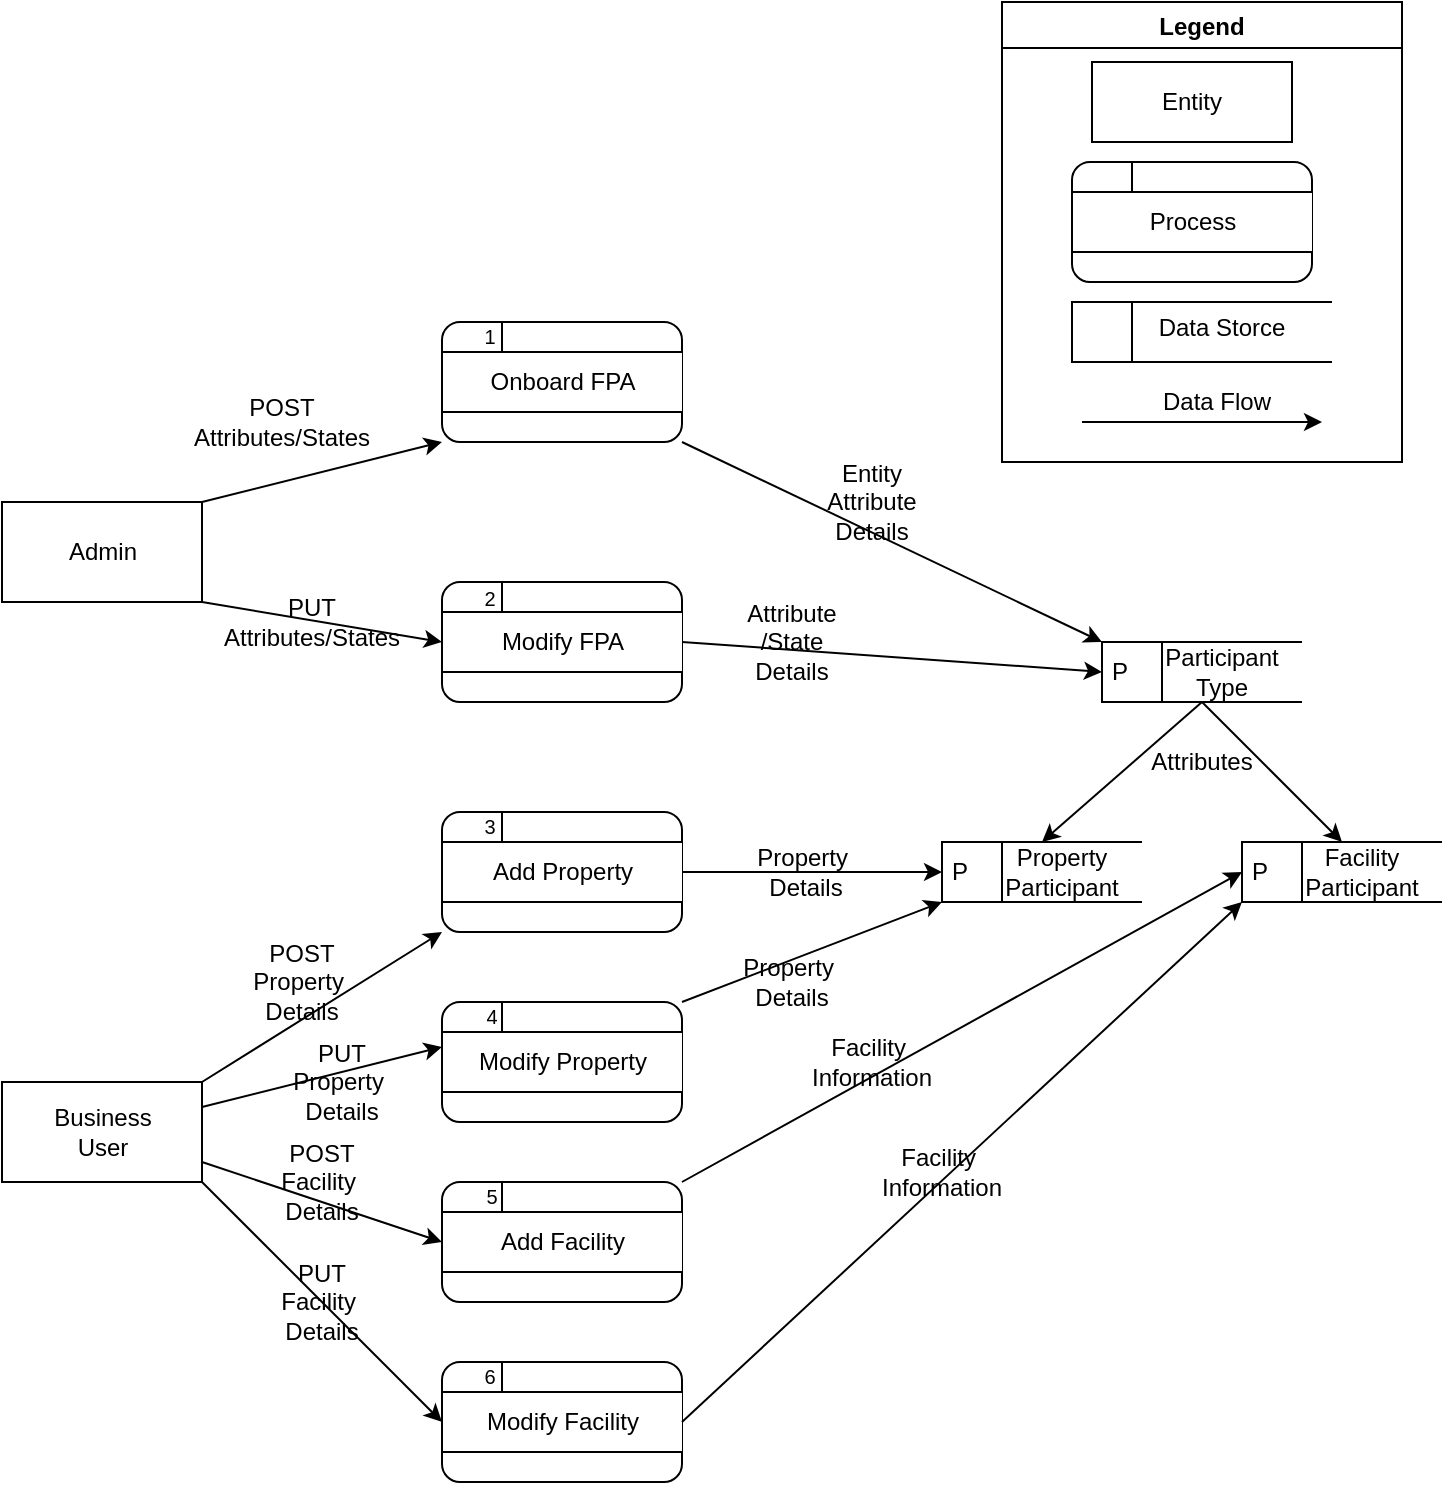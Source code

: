 <mxfile version="14.7.3" type="github">
  <diagram id="0z9OInUoIsjwiCYSzLzh" name="Page-1">
    <mxGraphModel dx="1350" dy="774" grid="1" gridSize="10" guides="1" tooltips="1" connect="1" arrows="1" fold="1" page="1" pageScale="1" pageWidth="827" pageHeight="1169" math="0" shadow="0">
      <root>
        <mxCell id="0" />
        <mxCell id="1" parent="0" />
        <mxCell id="Sr5-a0AxMapIKTd6vkjt-1" value="Admin" style="html=1;dashed=0;whitespace=wrap;" parent="1" vertex="1">
          <mxGeometry x="90" y="260" width="100" height="50" as="geometry" />
        </mxCell>
        <mxCell id="K5_5QDwG86Fpb8e4fh5C-1" value="Business&lt;br&gt;User" style="html=1;dashed=0;whitespace=wrap;" parent="1" vertex="1">
          <mxGeometry x="90" y="550" width="100" height="50" as="geometry" />
        </mxCell>
        <mxCell id="K5_5QDwG86Fpb8e4fh5C-15" value="" style="group" parent="1" vertex="1" connectable="0">
          <mxGeometry x="310" y="170" width="120" height="60" as="geometry" />
        </mxCell>
        <mxCell id="K5_5QDwG86Fpb8e4fh5C-12" value="" style="rounded=1;whiteSpace=wrap;html=1;" parent="K5_5QDwG86Fpb8e4fh5C-15" vertex="1">
          <mxGeometry width="120" height="60" as="geometry" />
        </mxCell>
        <mxCell id="K5_5QDwG86Fpb8e4fh5C-13" value="Onboard FPA" style="html=1;dashed=0;whitespace=wrap;shape=partialRectangle;right=0;" parent="K5_5QDwG86Fpb8e4fh5C-15" vertex="1">
          <mxGeometry y="15" width="120" height="30" as="geometry" />
        </mxCell>
        <mxCell id="K5_5QDwG86Fpb8e4fh5C-14" value="" style="endArrow=none;html=1;entryX=0.25;entryY=0;entryDx=0;entryDy=0;exitX=0.25;exitY=0;exitDx=0;exitDy=0;" parent="K5_5QDwG86Fpb8e4fh5C-15" source="K5_5QDwG86Fpb8e4fh5C-13" target="K5_5QDwG86Fpb8e4fh5C-12" edge="1">
          <mxGeometry width="50" height="50" relative="1" as="geometry">
            <mxPoint x="70" y="260" as="sourcePoint" />
            <mxPoint x="120" y="210" as="targetPoint" />
          </mxGeometry>
        </mxCell>
        <mxCell id="K5_5QDwG86Fpb8e4fh5C-97" value="&lt;font style=&quot;font-size: 10px&quot;&gt;1&lt;/font&gt;" style="text;html=1;strokeColor=none;fillColor=none;align=center;verticalAlign=middle;whiteSpace=wrap;rounded=0;" parent="K5_5QDwG86Fpb8e4fh5C-15" vertex="1">
          <mxGeometry x="4" y="-3" width="40" height="20" as="geometry" />
        </mxCell>
        <mxCell id="K5_5QDwG86Fpb8e4fh5C-17" value="" style="endArrow=classic;html=1;exitX=1;exitY=0;exitDx=0;exitDy=0;entryX=0;entryY=1;entryDx=0;entryDy=0;" parent="1" source="Sr5-a0AxMapIKTd6vkjt-1" target="K5_5QDwG86Fpb8e4fh5C-12" edge="1">
          <mxGeometry width="50" height="50" relative="1" as="geometry">
            <mxPoint x="470" y="260" as="sourcePoint" />
            <mxPoint x="520" y="210" as="targetPoint" />
          </mxGeometry>
        </mxCell>
        <mxCell id="K5_5QDwG86Fpb8e4fh5C-18" value="POST Attributes/States" style="text;html=1;strokeColor=none;fillColor=none;align=center;verticalAlign=middle;whiteSpace=wrap;rounded=0;" parent="1" vertex="1">
          <mxGeometry x="210" y="210" width="40" height="20" as="geometry" />
        </mxCell>
        <mxCell id="K5_5QDwG86Fpb8e4fh5C-21" value="" style="group" parent="1" vertex="1" connectable="0">
          <mxGeometry x="640" y="330" width="100" height="30" as="geometry" />
        </mxCell>
        <mxCell id="K5_5QDwG86Fpb8e4fh5C-19" value="P" style="html=1;dashed=0;whitespace=wrap;shape=mxgraph.dfd.dataStoreID;align=left;spacingLeft=3;points=[[0,0],[0.5,0],[1,0],[0,0.5],[1,0.5],[0,1],[0.5,1],[1,1]];" parent="K5_5QDwG86Fpb8e4fh5C-21" vertex="1">
          <mxGeometry width="100" height="30" as="geometry" />
        </mxCell>
        <mxCell id="K5_5QDwG86Fpb8e4fh5C-20" value="Participant Type" style="text;html=1;strokeColor=none;fillColor=none;align=center;verticalAlign=middle;whiteSpace=wrap;rounded=0;" parent="K5_5QDwG86Fpb8e4fh5C-21" vertex="1">
          <mxGeometry x="40" y="5" width="40" height="20" as="geometry" />
        </mxCell>
        <mxCell id="K5_5QDwG86Fpb8e4fh5C-23" value="" style="endArrow=classic;html=1;entryX=0;entryY=0;entryDx=0;entryDy=0;exitX=1;exitY=1;exitDx=0;exitDy=0;" parent="1" source="K5_5QDwG86Fpb8e4fh5C-12" target="K5_5QDwG86Fpb8e4fh5C-19" edge="1">
          <mxGeometry width="50" height="50" relative="1" as="geometry">
            <mxPoint x="440" y="230" as="sourcePoint" />
            <mxPoint x="520" y="180" as="targetPoint" />
          </mxGeometry>
        </mxCell>
        <mxCell id="K5_5QDwG86Fpb8e4fh5C-24" value="Entity Attribute Details" style="text;html=1;strokeColor=none;fillColor=none;align=center;verticalAlign=middle;whiteSpace=wrap;rounded=0;" parent="1" vertex="1">
          <mxGeometry x="505" y="250" width="40" height="20" as="geometry" />
        </mxCell>
        <mxCell id="K5_5QDwG86Fpb8e4fh5C-27" value="" style="group" parent="1" vertex="1" connectable="0">
          <mxGeometry x="560" y="430" width="100" height="30" as="geometry" />
        </mxCell>
        <mxCell id="K5_5QDwG86Fpb8e4fh5C-28" value="P" style="html=1;dashed=0;whitespace=wrap;shape=mxgraph.dfd.dataStoreID;align=left;spacingLeft=3;points=[[0,0],[0.5,0],[1,0],[0,0.5],[1,0.5],[0,1],[0.5,1],[1,1]];" parent="K5_5QDwG86Fpb8e4fh5C-27" vertex="1">
          <mxGeometry width="100" height="30" as="geometry" />
        </mxCell>
        <mxCell id="K5_5QDwG86Fpb8e4fh5C-29" value="Property Participant" style="text;html=1;strokeColor=none;fillColor=none;align=center;verticalAlign=middle;whiteSpace=wrap;rounded=0;" parent="K5_5QDwG86Fpb8e4fh5C-27" vertex="1">
          <mxGeometry x="40" y="5" width="40" height="20" as="geometry" />
        </mxCell>
        <mxCell id="K5_5QDwG86Fpb8e4fh5C-31" value="" style="endArrow=classic;html=1;exitX=0.5;exitY=1;exitDx=0;exitDy=0;entryX=0.5;entryY=0;entryDx=0;entryDy=0;entryPerimeter=0;" parent="1" source="K5_5QDwG86Fpb8e4fh5C-19" target="K5_5QDwG86Fpb8e4fh5C-28" edge="1">
          <mxGeometry width="50" height="50" relative="1" as="geometry">
            <mxPoint x="590" y="350" as="sourcePoint" />
            <mxPoint x="640" y="300" as="targetPoint" />
          </mxGeometry>
        </mxCell>
        <mxCell id="K5_5QDwG86Fpb8e4fh5C-32" value="" style="group" parent="1" vertex="1" connectable="0">
          <mxGeometry x="710" y="430" width="100" height="30" as="geometry" />
        </mxCell>
        <mxCell id="K5_5QDwG86Fpb8e4fh5C-33" value="P" style="html=1;dashed=0;whitespace=wrap;shape=mxgraph.dfd.dataStoreID;align=left;spacingLeft=3;points=[[0,0],[0.5,0],[1,0],[0,0.5],[1,0.5],[0,1],[0.5,1],[1,1]];" parent="K5_5QDwG86Fpb8e4fh5C-32" vertex="1">
          <mxGeometry width="100" height="30" as="geometry" />
        </mxCell>
        <mxCell id="K5_5QDwG86Fpb8e4fh5C-34" value="Facility Participant" style="text;html=1;strokeColor=none;fillColor=none;align=center;verticalAlign=middle;whiteSpace=wrap;rounded=0;" parent="K5_5QDwG86Fpb8e4fh5C-32" vertex="1">
          <mxGeometry x="40" y="5" width="40" height="20" as="geometry" />
        </mxCell>
        <mxCell id="K5_5QDwG86Fpb8e4fh5C-35" value="" style="endArrow=classic;html=1;entryX=0.5;entryY=0;entryDx=0;entryDy=0;" parent="1" target="K5_5QDwG86Fpb8e4fh5C-33" edge="1">
          <mxGeometry width="50" height="50" relative="1" as="geometry">
            <mxPoint x="690" y="360" as="sourcePoint" />
            <mxPoint x="640" y="300" as="targetPoint" />
          </mxGeometry>
        </mxCell>
        <mxCell id="K5_5QDwG86Fpb8e4fh5C-36" value="Attributes" style="text;html=1;strokeColor=none;fillColor=none;align=center;verticalAlign=middle;whiteSpace=wrap;rounded=0;" parent="1" vertex="1">
          <mxGeometry x="670" y="380" width="40" height="20" as="geometry" />
        </mxCell>
        <mxCell id="K5_5QDwG86Fpb8e4fh5C-37" value="" style="group" parent="1" vertex="1" connectable="0">
          <mxGeometry x="310" y="300" width="120" height="60" as="geometry" />
        </mxCell>
        <mxCell id="K5_5QDwG86Fpb8e4fh5C-38" value="" style="rounded=1;whiteSpace=wrap;html=1;" parent="K5_5QDwG86Fpb8e4fh5C-37" vertex="1">
          <mxGeometry width="120" height="60" as="geometry" />
        </mxCell>
        <mxCell id="K5_5QDwG86Fpb8e4fh5C-39" value="Modify FPA" style="html=1;dashed=0;whitespace=wrap;shape=partialRectangle;right=0;" parent="K5_5QDwG86Fpb8e4fh5C-37" vertex="1">
          <mxGeometry y="15" width="120" height="30" as="geometry" />
        </mxCell>
        <mxCell id="K5_5QDwG86Fpb8e4fh5C-40" value="" style="endArrow=none;html=1;entryX=0.25;entryY=0;entryDx=0;entryDy=0;exitX=0.25;exitY=0;exitDx=0;exitDy=0;" parent="K5_5QDwG86Fpb8e4fh5C-37" source="K5_5QDwG86Fpb8e4fh5C-39" target="K5_5QDwG86Fpb8e4fh5C-38" edge="1">
          <mxGeometry width="50" height="50" relative="1" as="geometry">
            <mxPoint x="70" y="260" as="sourcePoint" />
            <mxPoint x="120" y="210" as="targetPoint" />
          </mxGeometry>
        </mxCell>
        <mxCell id="K5_5QDwG86Fpb8e4fh5C-104" value="&lt;font style=&quot;font-size: 10px&quot;&gt;2&lt;/font&gt;" style="text;html=1;strokeColor=none;fillColor=none;align=center;verticalAlign=middle;whiteSpace=wrap;rounded=0;" parent="K5_5QDwG86Fpb8e4fh5C-37" vertex="1">
          <mxGeometry x="4" y="-2" width="40" height="20" as="geometry" />
        </mxCell>
        <mxCell id="K5_5QDwG86Fpb8e4fh5C-42" value="" style="endArrow=classic;html=1;exitX=1;exitY=1;exitDx=0;exitDy=0;entryX=0;entryY=0.5;entryDx=0;entryDy=0;" parent="1" source="Sr5-a0AxMapIKTd6vkjt-1" target="K5_5QDwG86Fpb8e4fh5C-39" edge="1">
          <mxGeometry width="50" height="50" relative="1" as="geometry">
            <mxPoint x="470" y="230" as="sourcePoint" />
            <mxPoint x="520" y="180" as="targetPoint" />
          </mxGeometry>
        </mxCell>
        <mxCell id="K5_5QDwG86Fpb8e4fh5C-45" value="" style="endArrow=classic;html=1;exitX=1;exitY=0.5;exitDx=0;exitDy=0;entryX=0;entryY=0.5;entryDx=0;entryDy=0;" parent="1" source="K5_5QDwG86Fpb8e4fh5C-39" target="K5_5QDwG86Fpb8e4fh5C-19" edge="1">
          <mxGeometry width="50" height="50" relative="1" as="geometry">
            <mxPoint x="470" y="230" as="sourcePoint" />
            <mxPoint x="520" y="180" as="targetPoint" />
          </mxGeometry>
        </mxCell>
        <mxCell id="K5_5QDwG86Fpb8e4fh5C-47" value="PUT&lt;br&gt;Attributes/States" style="text;html=1;strokeColor=none;fillColor=none;align=center;verticalAlign=middle;whiteSpace=wrap;rounded=0;" parent="1" vertex="1">
          <mxGeometry x="220" y="310" width="50" height="20" as="geometry" />
        </mxCell>
        <mxCell id="K5_5QDwG86Fpb8e4fh5C-48" value="Attribute&lt;br&gt;/State&lt;br&gt;Details" style="text;html=1;strokeColor=none;fillColor=none;align=center;verticalAlign=middle;whiteSpace=wrap;rounded=0;" parent="1" vertex="1">
          <mxGeometry x="460" y="320" width="50" height="20" as="geometry" />
        </mxCell>
        <mxCell id="K5_5QDwG86Fpb8e4fh5C-50" value="" style="group" parent="1" vertex="1" connectable="0">
          <mxGeometry x="310" y="415" width="120" height="60" as="geometry" />
        </mxCell>
        <mxCell id="K5_5QDwG86Fpb8e4fh5C-51" value="" style="rounded=1;whiteSpace=wrap;html=1;" parent="K5_5QDwG86Fpb8e4fh5C-50" vertex="1">
          <mxGeometry width="120" height="60" as="geometry" />
        </mxCell>
        <mxCell id="K5_5QDwG86Fpb8e4fh5C-52" value="Add Property" style="html=1;dashed=0;whitespace=wrap;shape=partialRectangle;right=0;" parent="K5_5QDwG86Fpb8e4fh5C-50" vertex="1">
          <mxGeometry y="15" width="120" height="30" as="geometry" />
        </mxCell>
        <mxCell id="K5_5QDwG86Fpb8e4fh5C-53" value="" style="endArrow=none;html=1;entryX=0.25;entryY=0;entryDx=0;entryDy=0;exitX=0.25;exitY=0;exitDx=0;exitDy=0;" parent="K5_5QDwG86Fpb8e4fh5C-50" source="K5_5QDwG86Fpb8e4fh5C-52" target="K5_5QDwG86Fpb8e4fh5C-51" edge="1">
          <mxGeometry width="50" height="50" relative="1" as="geometry">
            <mxPoint x="70" y="260" as="sourcePoint" />
            <mxPoint x="120" y="210" as="targetPoint" />
          </mxGeometry>
        </mxCell>
        <mxCell id="K5_5QDwG86Fpb8e4fh5C-105" value="&lt;font style=&quot;font-size: 10px&quot;&gt;3&lt;/font&gt;" style="text;html=1;strokeColor=none;fillColor=none;align=center;verticalAlign=middle;whiteSpace=wrap;rounded=0;" parent="K5_5QDwG86Fpb8e4fh5C-50" vertex="1">
          <mxGeometry x="4" y="-3" width="40" height="20" as="geometry" />
        </mxCell>
        <mxCell id="K5_5QDwG86Fpb8e4fh5C-54" value="" style="endArrow=classic;html=1;exitX=1;exitY=0;exitDx=0;exitDy=0;entryX=0;entryY=1;entryDx=0;entryDy=0;" parent="1" source="K5_5QDwG86Fpb8e4fh5C-1" target="K5_5QDwG86Fpb8e4fh5C-51" edge="1">
          <mxGeometry width="50" height="50" relative="1" as="geometry">
            <mxPoint x="470" y="410" as="sourcePoint" />
            <mxPoint x="520" y="360" as="targetPoint" />
          </mxGeometry>
        </mxCell>
        <mxCell id="K5_5QDwG86Fpb8e4fh5C-55" value="POST&lt;br&gt;Property&amp;nbsp;&lt;br&gt;Details" style="text;html=1;strokeColor=none;fillColor=none;align=center;verticalAlign=middle;whiteSpace=wrap;rounded=0;" parent="1" vertex="1">
          <mxGeometry x="220" y="490" width="40" height="20" as="geometry" />
        </mxCell>
        <mxCell id="K5_5QDwG86Fpb8e4fh5C-57" value="" style="endArrow=classic;html=1;exitX=1;exitY=0.5;exitDx=0;exitDy=0;entryX=0;entryY=0.5;entryDx=0;entryDy=0;" parent="1" source="K5_5QDwG86Fpb8e4fh5C-52" target="K5_5QDwG86Fpb8e4fh5C-28" edge="1">
          <mxGeometry width="50" height="50" relative="1" as="geometry">
            <mxPoint x="470" y="410" as="sourcePoint" />
            <mxPoint x="520" y="360" as="targetPoint" />
          </mxGeometry>
        </mxCell>
        <mxCell id="K5_5QDwG86Fpb8e4fh5C-58" value="Property&amp;nbsp;&lt;br&gt;Details" style="text;html=1;strokeColor=none;fillColor=none;align=center;verticalAlign=middle;whiteSpace=wrap;rounded=0;" parent="1" vertex="1">
          <mxGeometry x="472" y="435" width="40" height="20" as="geometry" />
        </mxCell>
        <mxCell id="K5_5QDwG86Fpb8e4fh5C-61" value="" style="group" parent="1" vertex="1" connectable="0">
          <mxGeometry x="310" y="510" width="120" height="60" as="geometry" />
        </mxCell>
        <mxCell id="K5_5QDwG86Fpb8e4fh5C-62" value="" style="rounded=1;whiteSpace=wrap;html=1;" parent="K5_5QDwG86Fpb8e4fh5C-61" vertex="1">
          <mxGeometry width="120" height="60" as="geometry" />
        </mxCell>
        <mxCell id="K5_5QDwG86Fpb8e4fh5C-63" value="Modify Property" style="html=1;dashed=0;whitespace=wrap;shape=partialRectangle;right=0;" parent="K5_5QDwG86Fpb8e4fh5C-61" vertex="1">
          <mxGeometry y="15" width="120" height="30" as="geometry" />
        </mxCell>
        <mxCell id="K5_5QDwG86Fpb8e4fh5C-64" value="" style="endArrow=none;html=1;entryX=0.25;entryY=0;entryDx=0;entryDy=0;exitX=0.25;exitY=0;exitDx=0;exitDy=0;" parent="K5_5QDwG86Fpb8e4fh5C-61" source="K5_5QDwG86Fpb8e4fh5C-63" target="K5_5QDwG86Fpb8e4fh5C-62" edge="1">
          <mxGeometry width="50" height="50" relative="1" as="geometry">
            <mxPoint x="70" y="260" as="sourcePoint" />
            <mxPoint x="120" y="210" as="targetPoint" />
          </mxGeometry>
        </mxCell>
        <mxCell id="K5_5QDwG86Fpb8e4fh5C-106" value="&lt;font style=&quot;font-size: 10px&quot;&gt;4&lt;/font&gt;" style="text;html=1;strokeColor=none;fillColor=none;align=center;verticalAlign=middle;whiteSpace=wrap;rounded=0;" parent="K5_5QDwG86Fpb8e4fh5C-61" vertex="1">
          <mxGeometry x="5" y="-3" width="40" height="20" as="geometry" />
        </mxCell>
        <mxCell id="K5_5QDwG86Fpb8e4fh5C-66" value="" style="endArrow=classic;html=1;exitX=1;exitY=0.25;exitDx=0;exitDy=0;entryX=0;entryY=0.25;entryDx=0;entryDy=0;" parent="1" source="K5_5QDwG86Fpb8e4fh5C-1" target="K5_5QDwG86Fpb8e4fh5C-63" edge="1">
          <mxGeometry width="50" height="50" relative="1" as="geometry">
            <mxPoint x="470" y="410" as="sourcePoint" />
            <mxPoint x="520" y="360" as="targetPoint" />
          </mxGeometry>
        </mxCell>
        <mxCell id="K5_5QDwG86Fpb8e4fh5C-67" value="PUT Property&amp;nbsp;&lt;br&gt;Details" style="text;html=1;strokeColor=none;fillColor=none;align=center;verticalAlign=middle;whiteSpace=wrap;rounded=0;" parent="1" vertex="1">
          <mxGeometry x="240" y="540" width="40" height="20" as="geometry" />
        </mxCell>
        <mxCell id="K5_5QDwG86Fpb8e4fh5C-72" value="" style="endArrow=classic;html=1;exitX=1;exitY=0;exitDx=0;exitDy=0;entryX=0;entryY=1;entryDx=0;entryDy=0;" parent="1" source="K5_5QDwG86Fpb8e4fh5C-62" target="K5_5QDwG86Fpb8e4fh5C-28" edge="1">
          <mxGeometry width="50" height="50" relative="1" as="geometry">
            <mxPoint x="470" y="410" as="sourcePoint" />
            <mxPoint x="520" y="360" as="targetPoint" />
          </mxGeometry>
        </mxCell>
        <mxCell id="K5_5QDwG86Fpb8e4fh5C-73" value="Property&amp;nbsp;&lt;br&gt;Details" style="text;html=1;strokeColor=none;fillColor=none;align=center;verticalAlign=middle;whiteSpace=wrap;rounded=0;" parent="1" vertex="1">
          <mxGeometry x="465" y="490" width="40" height="20" as="geometry" />
        </mxCell>
        <mxCell id="K5_5QDwG86Fpb8e4fh5C-75" value="" style="group" parent="1" vertex="1" connectable="0">
          <mxGeometry x="310" y="600" width="120" height="60" as="geometry" />
        </mxCell>
        <mxCell id="K5_5QDwG86Fpb8e4fh5C-76" value="" style="rounded=1;whiteSpace=wrap;html=1;" parent="K5_5QDwG86Fpb8e4fh5C-75" vertex="1">
          <mxGeometry width="120" height="60" as="geometry" />
        </mxCell>
        <mxCell id="K5_5QDwG86Fpb8e4fh5C-77" value="Add Facility" style="html=1;dashed=0;whitespace=wrap;shape=partialRectangle;right=0;" parent="K5_5QDwG86Fpb8e4fh5C-75" vertex="1">
          <mxGeometry y="15" width="120" height="30" as="geometry" />
        </mxCell>
        <mxCell id="K5_5QDwG86Fpb8e4fh5C-78" value="" style="endArrow=none;html=1;entryX=0.25;entryY=0;entryDx=0;entryDy=0;exitX=0.25;exitY=0;exitDx=0;exitDy=0;" parent="K5_5QDwG86Fpb8e4fh5C-75" source="K5_5QDwG86Fpb8e4fh5C-77" target="K5_5QDwG86Fpb8e4fh5C-76" edge="1">
          <mxGeometry width="50" height="50" relative="1" as="geometry">
            <mxPoint x="70" y="260" as="sourcePoint" />
            <mxPoint x="120" y="210" as="targetPoint" />
          </mxGeometry>
        </mxCell>
        <mxCell id="K5_5QDwG86Fpb8e4fh5C-107" value="&lt;font style=&quot;font-size: 10px&quot;&gt;5&lt;/font&gt;" style="text;html=1;strokeColor=none;fillColor=none;align=center;verticalAlign=middle;whiteSpace=wrap;rounded=0;" parent="K5_5QDwG86Fpb8e4fh5C-75" vertex="1">
          <mxGeometry x="5" y="-3" width="40" height="20" as="geometry" />
        </mxCell>
        <mxCell id="K5_5QDwG86Fpb8e4fh5C-79" value="" style="endArrow=classic;html=1;entryX=0;entryY=0.5;entryDx=0;entryDy=0;exitX=1;exitY=0;exitDx=0;exitDy=0;" parent="1" source="K5_5QDwG86Fpb8e4fh5C-76" target="K5_5QDwG86Fpb8e4fh5C-33" edge="1">
          <mxGeometry width="50" height="50" relative="1" as="geometry">
            <mxPoint x="420" y="610" as="sourcePoint" />
            <mxPoint x="520" y="360" as="targetPoint" />
          </mxGeometry>
        </mxCell>
        <mxCell id="K5_5QDwG86Fpb8e4fh5C-80" value="" style="group" parent="1" vertex="1" connectable="0">
          <mxGeometry x="310" y="690" width="120" height="60" as="geometry" />
        </mxCell>
        <mxCell id="K5_5QDwG86Fpb8e4fh5C-81" value="" style="rounded=1;whiteSpace=wrap;html=1;" parent="K5_5QDwG86Fpb8e4fh5C-80" vertex="1">
          <mxGeometry width="120" height="60" as="geometry" />
        </mxCell>
        <mxCell id="K5_5QDwG86Fpb8e4fh5C-82" value="Modify Facility" style="html=1;dashed=0;whitespace=wrap;shape=partialRectangle;right=0;" parent="K5_5QDwG86Fpb8e4fh5C-80" vertex="1">
          <mxGeometry y="15" width="120" height="30" as="geometry" />
        </mxCell>
        <mxCell id="K5_5QDwG86Fpb8e4fh5C-83" value="" style="endArrow=none;html=1;entryX=0.25;entryY=0;entryDx=0;entryDy=0;exitX=0.25;exitY=0;exitDx=0;exitDy=0;" parent="K5_5QDwG86Fpb8e4fh5C-80" source="K5_5QDwG86Fpb8e4fh5C-82" target="K5_5QDwG86Fpb8e4fh5C-81" edge="1">
          <mxGeometry width="50" height="50" relative="1" as="geometry">
            <mxPoint x="70" y="260" as="sourcePoint" />
            <mxPoint x="120" y="210" as="targetPoint" />
          </mxGeometry>
        </mxCell>
        <mxCell id="K5_5QDwG86Fpb8e4fh5C-108" value="&lt;font style=&quot;font-size: 10px&quot;&gt;6&lt;/font&gt;" style="text;html=1;strokeColor=none;fillColor=none;align=center;verticalAlign=middle;whiteSpace=wrap;rounded=0;" parent="K5_5QDwG86Fpb8e4fh5C-80" vertex="1">
          <mxGeometry x="4" y="-3" width="40" height="20" as="geometry" />
        </mxCell>
        <mxCell id="K5_5QDwG86Fpb8e4fh5C-85" value="" style="endArrow=classic;html=1;entryX=0;entryY=0.5;entryDx=0;entryDy=0;" parent="1" target="K5_5QDwG86Fpb8e4fh5C-77" edge="1">
          <mxGeometry width="50" height="50" relative="1" as="geometry">
            <mxPoint x="190" y="590" as="sourcePoint" />
            <mxPoint x="520" y="570" as="targetPoint" />
          </mxGeometry>
        </mxCell>
        <mxCell id="K5_5QDwG86Fpb8e4fh5C-86" value="" style="endArrow=classic;html=1;exitX=1;exitY=1;exitDx=0;exitDy=0;entryX=0;entryY=0.5;entryDx=0;entryDy=0;" parent="1" source="K5_5QDwG86Fpb8e4fh5C-1" target="K5_5QDwG86Fpb8e4fh5C-81" edge="1">
          <mxGeometry width="50" height="50" relative="1" as="geometry">
            <mxPoint x="470" y="620" as="sourcePoint" />
            <mxPoint x="520" y="570" as="targetPoint" />
          </mxGeometry>
        </mxCell>
        <mxCell id="K5_5QDwG86Fpb8e4fh5C-87" value="" style="endArrow=classic;html=1;exitX=1;exitY=0.5;exitDx=0;exitDy=0;entryX=0;entryY=1;entryDx=0;entryDy=0;" parent="1" source="K5_5QDwG86Fpb8e4fh5C-82" target="K5_5QDwG86Fpb8e4fh5C-33" edge="1">
          <mxGeometry width="50" height="50" relative="1" as="geometry">
            <mxPoint x="470" y="620" as="sourcePoint" />
            <mxPoint x="520" y="570" as="targetPoint" />
          </mxGeometry>
        </mxCell>
        <mxCell id="K5_5QDwG86Fpb8e4fh5C-88" value="POST Facility&amp;nbsp;&lt;br&gt;Details" style="text;html=1;strokeColor=none;fillColor=none;align=center;verticalAlign=middle;whiteSpace=wrap;rounded=0;" parent="1" vertex="1">
          <mxGeometry x="230" y="590" width="40" height="20" as="geometry" />
        </mxCell>
        <mxCell id="K5_5QDwG86Fpb8e4fh5C-89" value="PUT Facility&amp;nbsp;&lt;br&gt;Details" style="text;html=1;strokeColor=none;fillColor=none;align=center;verticalAlign=middle;whiteSpace=wrap;rounded=0;" parent="1" vertex="1">
          <mxGeometry x="230" y="650" width="40" height="20" as="geometry" />
        </mxCell>
        <mxCell id="K5_5QDwG86Fpb8e4fh5C-90" value="Facility&amp;nbsp;&lt;br&gt;Information" style="text;html=1;strokeColor=none;fillColor=none;align=center;verticalAlign=middle;whiteSpace=wrap;rounded=0;" parent="1" vertex="1">
          <mxGeometry x="505" y="530" width="40" height="20" as="geometry" />
        </mxCell>
        <mxCell id="K5_5QDwG86Fpb8e4fh5C-95" value="Facility&amp;nbsp;&lt;br&gt;Information" style="text;html=1;strokeColor=none;fillColor=none;align=center;verticalAlign=middle;whiteSpace=wrap;rounded=0;" parent="1" vertex="1">
          <mxGeometry x="540" y="585" width="40" height="20" as="geometry" />
        </mxCell>
        <mxCell id="TumZBN840NL5owlP4PAt-1" value="" style="group" vertex="1" connectable="0" parent="1">
          <mxGeometry x="625" y="160" width="130" height="30" as="geometry" />
        </mxCell>
        <mxCell id="TumZBN840NL5owlP4PAt-2" value="" style="html=1;whitespace=wrap;shape=mxgraph.dfd.dataStoreID;align=left;spacingLeft=3;points=[[0,0],[0.5,0],[1,0],[0,0.5],[1,0.5],[0,1],[0.5,1],[1,1]];" vertex="1" parent="TumZBN840NL5owlP4PAt-1">
          <mxGeometry width="130" height="30" as="geometry" />
        </mxCell>
        <mxCell id="TumZBN840NL5owlP4PAt-3" value="Data Storce" style="text;html=1;strokeColor=none;fillColor=none;align=center;verticalAlign=middle;whiteSpace=wrap;rounded=0;" vertex="1" parent="TumZBN840NL5owlP4PAt-1">
          <mxGeometry x="40" y="5" width="70" height="15" as="geometry" />
        </mxCell>
        <mxCell id="TumZBN840NL5owlP4PAt-6" value="Legend" style="swimlane;" vertex="1" parent="1">
          <mxGeometry x="590" y="10" width="200" height="230" as="geometry" />
        </mxCell>
        <mxCell id="TumZBN840NL5owlP4PAt-7" value="" style="group" vertex="1" connectable="0" parent="TumZBN840NL5owlP4PAt-6">
          <mxGeometry x="35" y="80" width="120" height="60" as="geometry" />
        </mxCell>
        <mxCell id="TumZBN840NL5owlP4PAt-8" value="" style="rounded=1;whiteSpace=wrap;html=1;" vertex="1" parent="TumZBN840NL5owlP4PAt-7">
          <mxGeometry width="120" height="60" as="geometry" />
        </mxCell>
        <mxCell id="TumZBN840NL5owlP4PAt-9" value="Process" style="html=1;whitespace=wrap;shape=partialRectangle;right=0;" vertex="1" parent="TumZBN840NL5owlP4PAt-7">
          <mxGeometry y="15" width="120" height="30" as="geometry" />
        </mxCell>
        <mxCell id="TumZBN840NL5owlP4PAt-10" value="" style="endArrow=none;html=1;entryX=0.25;entryY=0;entryDx=0;entryDy=0;exitX=0.25;exitY=0;exitDx=0;exitDy=0;" edge="1" parent="TumZBN840NL5owlP4PAt-7" source="TumZBN840NL5owlP4PAt-9" target="TumZBN840NL5owlP4PAt-8">
          <mxGeometry width="50" height="50" relative="1" as="geometry">
            <mxPoint x="70" y="260" as="sourcePoint" />
            <mxPoint x="120" y="210" as="targetPoint" />
          </mxGeometry>
        </mxCell>
        <mxCell id="TumZBN840NL5owlP4PAt-11" value="Entity" style="rounded=0;whiteSpace=wrap;html=1;" vertex="1" parent="TumZBN840NL5owlP4PAt-6">
          <mxGeometry x="45" y="30" width="100" height="40" as="geometry" />
        </mxCell>
        <mxCell id="TumZBN840NL5owlP4PAt-13" value="" style="endArrow=classic;html=1;" edge="1" parent="TumZBN840NL5owlP4PAt-6">
          <mxGeometry width="50" height="50" relative="1" as="geometry">
            <mxPoint x="40" y="210" as="sourcePoint" />
            <mxPoint x="160" y="210" as="targetPoint" />
          </mxGeometry>
        </mxCell>
        <mxCell id="TumZBN840NL5owlP4PAt-14" value="Data Flow" style="text;html=1;strokeColor=none;fillColor=none;align=center;verticalAlign=middle;whiteSpace=wrap;rounded=0;" vertex="1" parent="TumZBN840NL5owlP4PAt-6">
          <mxGeometry x="75" y="190" width="65" height="20" as="geometry" />
        </mxCell>
      </root>
    </mxGraphModel>
  </diagram>
</mxfile>
